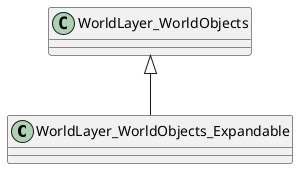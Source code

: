 @startuml
class WorldLayer_WorldObjects_Expandable {
}
WorldLayer_WorldObjects <|-- WorldLayer_WorldObjects_Expandable
@enduml
